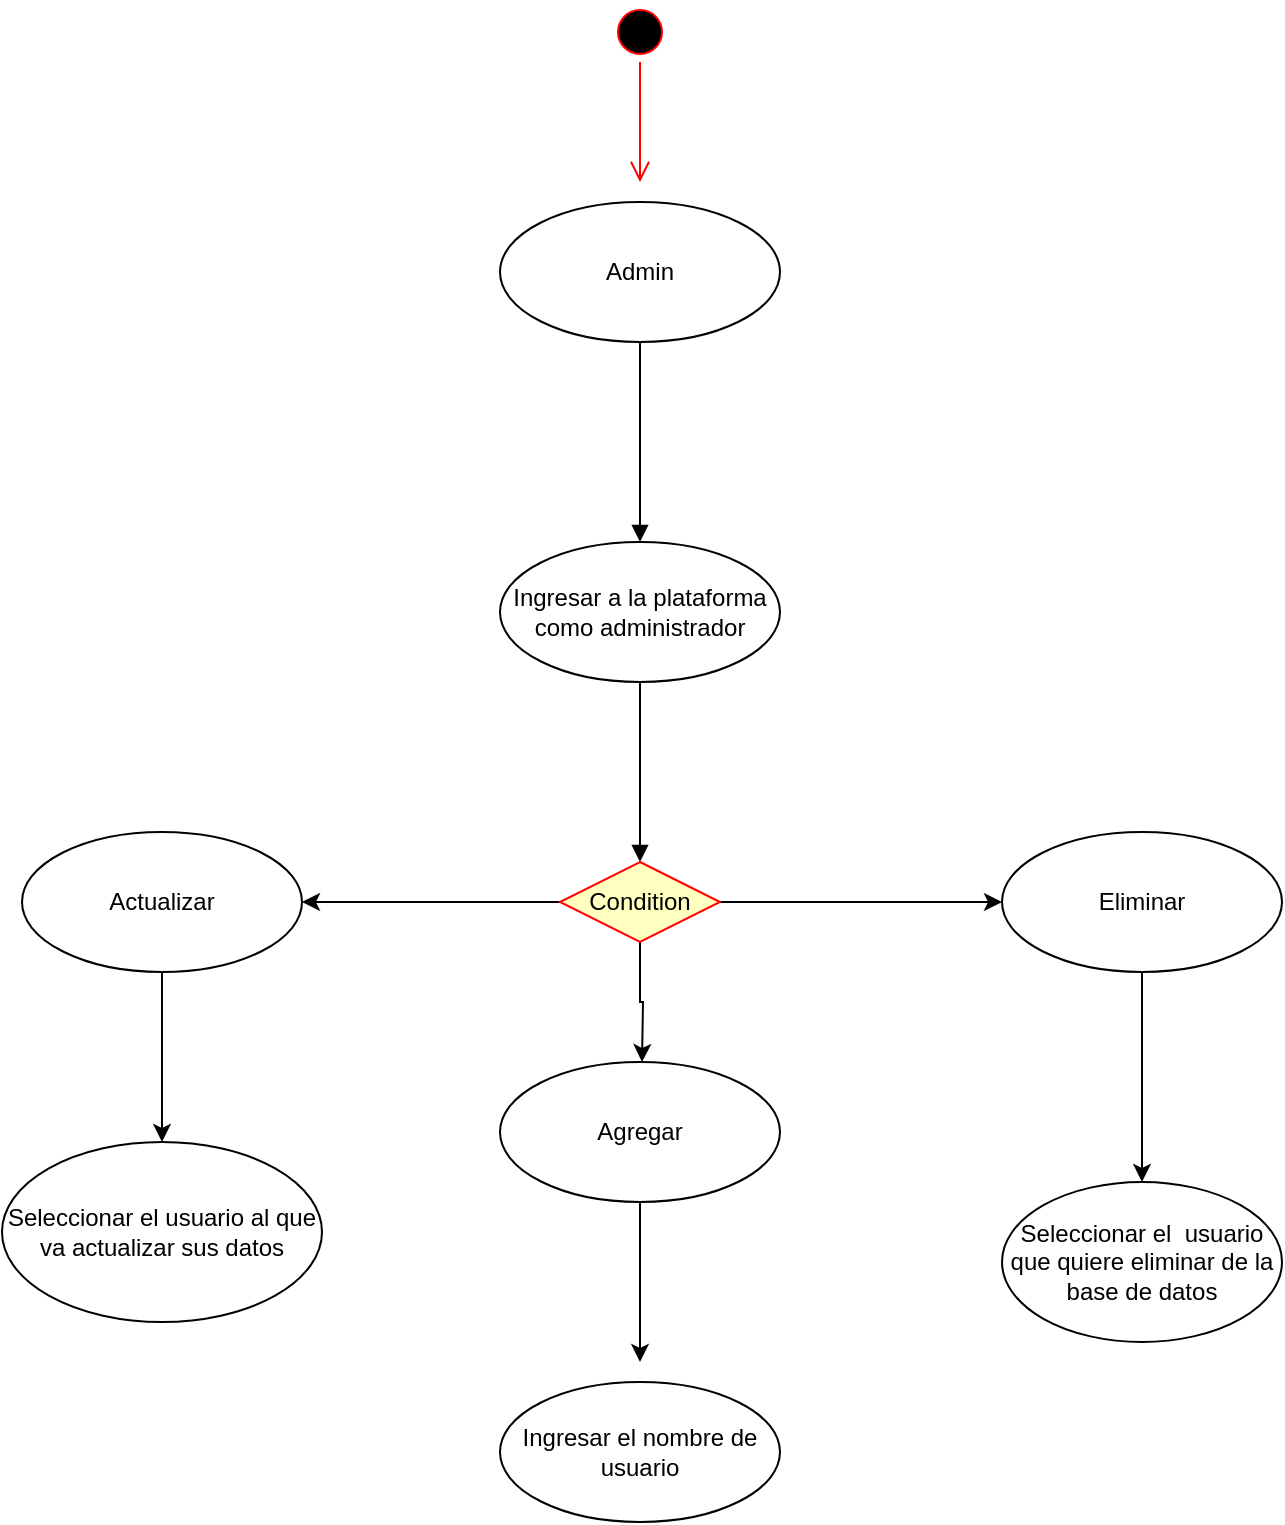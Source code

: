 <mxfile version="15.4.3" type="github">
  <diagram id="4mNhm1m8kC_6178GsUtq" name="Page-1">
    <mxGraphModel dx="1038" dy="579" grid="1" gridSize="10" guides="1" tooltips="1" connect="1" arrows="1" fold="1" page="1" pageScale="1" pageWidth="827" pageHeight="1169" math="0" shadow="0">
      <root>
        <mxCell id="0" />
        <mxCell id="1" parent="0" />
        <mxCell id="gqm2LpXMmxmWjQ3Am7r3-1" value="" style="ellipse;html=1;shape=startState;fillColor=#000000;strokeColor=#ff0000;" parent="1" vertex="1">
          <mxGeometry x="384" y="40" width="30" height="30" as="geometry" />
        </mxCell>
        <mxCell id="gqm2LpXMmxmWjQ3Am7r3-2" value="" style="edgeStyle=orthogonalEdgeStyle;html=1;verticalAlign=bottom;endArrow=open;endSize=8;strokeColor=#ff0000;rounded=0;" parent="1" source="gqm2LpXMmxmWjQ3Am7r3-1" edge="1">
          <mxGeometry relative="1" as="geometry">
            <mxPoint x="399" y="130" as="targetPoint" />
          </mxGeometry>
        </mxCell>
        <mxCell id="z3vBtUcEqBHXQenF32jz-1" value="&lt;font style=&quot;vertical-align: inherit&quot;&gt;&lt;font style=&quot;vertical-align: inherit&quot;&gt;Admin&lt;/font&gt;&lt;/font&gt;" style="ellipse;whiteSpace=wrap;html=1;" vertex="1" parent="1">
          <mxGeometry x="329" y="140" width="140" height="70" as="geometry" />
        </mxCell>
        <mxCell id="z3vBtUcEqBHXQenF32jz-3" value="&lt;br&gt;" style="html=1;verticalAlign=bottom;endArrow=block;rounded=0;edgeStyle=orthogonalEdgeStyle;exitX=0.5;exitY=1;exitDx=0;exitDy=0;" edge="1" parent="1" source="z3vBtUcEqBHXQenF32jz-1">
          <mxGeometry width="80" relative="1" as="geometry">
            <mxPoint x="370" y="320" as="sourcePoint" />
            <mxPoint x="399" y="310" as="targetPoint" />
          </mxGeometry>
        </mxCell>
        <mxCell id="z3vBtUcEqBHXQenF32jz-4" value="&lt;font style=&quot;vertical-align: inherit&quot;&gt;&lt;font style=&quot;vertical-align: inherit&quot;&gt;Ingresar a la plataforma como administrador&lt;/font&gt;&lt;/font&gt;" style="ellipse;whiteSpace=wrap;html=1;" vertex="1" parent="1">
          <mxGeometry x="329" y="310" width="140" height="70" as="geometry" />
        </mxCell>
        <mxCell id="z3vBtUcEqBHXQenF32jz-5" value="&lt;br&gt;" style="html=1;verticalAlign=bottom;endArrow=block;rounded=0;edgeStyle=orthogonalEdgeStyle;exitX=0.5;exitY=1;exitDx=0;exitDy=0;" edge="1" parent="1" source="z3vBtUcEqBHXQenF32jz-4">
          <mxGeometry width="80" relative="1" as="geometry">
            <mxPoint x="398.5" y="390" as="sourcePoint" />
            <mxPoint x="399" y="470" as="targetPoint" />
            <Array as="points">
              <mxPoint x="399" y="460" />
            </Array>
          </mxGeometry>
        </mxCell>
        <mxCell id="z3vBtUcEqBHXQenF32jz-9" style="edgeStyle=orthogonalEdgeStyle;rounded=0;orthogonalLoop=1;jettySize=auto;html=1;exitX=0;exitY=0.5;exitDx=0;exitDy=0;entryX=1;entryY=0.5;entryDx=0;entryDy=0;" edge="1" parent="1" source="z3vBtUcEqBHXQenF32jz-6" target="z3vBtUcEqBHXQenF32jz-14">
          <mxGeometry relative="1" as="geometry">
            <mxPoint x="290" y="490" as="targetPoint" />
          </mxGeometry>
        </mxCell>
        <mxCell id="z3vBtUcEqBHXQenF32jz-10" style="edgeStyle=orthogonalEdgeStyle;rounded=0;orthogonalLoop=1;jettySize=auto;html=1;exitX=1;exitY=0.5;exitDx=0;exitDy=0;entryX=0;entryY=0.5;entryDx=0;entryDy=0;" edge="1" parent="1" source="z3vBtUcEqBHXQenF32jz-6" target="z3vBtUcEqBHXQenF32jz-12">
          <mxGeometry relative="1" as="geometry">
            <mxPoint x="500" y="490" as="targetPoint" />
          </mxGeometry>
        </mxCell>
        <mxCell id="z3vBtUcEqBHXQenF32jz-11" style="edgeStyle=orthogonalEdgeStyle;rounded=0;orthogonalLoop=1;jettySize=auto;html=1;exitX=0.5;exitY=1;exitDx=0;exitDy=0;" edge="1" parent="1" source="z3vBtUcEqBHXQenF32jz-6">
          <mxGeometry relative="1" as="geometry">
            <mxPoint x="400" y="570" as="targetPoint" />
          </mxGeometry>
        </mxCell>
        <mxCell id="z3vBtUcEqBHXQenF32jz-6" value="Condition" style="rhombus;whiteSpace=wrap;html=1;fillColor=#ffffc0;strokeColor=#ff0000;" vertex="1" parent="1">
          <mxGeometry x="359" y="470" width="80" height="40" as="geometry" />
        </mxCell>
        <mxCell id="z3vBtUcEqBHXQenF32jz-17" style="edgeStyle=orthogonalEdgeStyle;rounded=0;orthogonalLoop=1;jettySize=auto;html=1;" edge="1" parent="1" source="z3vBtUcEqBHXQenF32jz-12">
          <mxGeometry relative="1" as="geometry">
            <mxPoint x="650" y="630" as="targetPoint" />
          </mxGeometry>
        </mxCell>
        <mxCell id="z3vBtUcEqBHXQenF32jz-12" value="&lt;font style=&quot;vertical-align: inherit&quot;&gt;&lt;font style=&quot;vertical-align: inherit&quot;&gt;Eliminar&lt;/font&gt;&lt;/font&gt;" style="ellipse;whiteSpace=wrap;html=1;" vertex="1" parent="1">
          <mxGeometry x="580" y="455" width="140" height="70" as="geometry" />
        </mxCell>
        <mxCell id="z3vBtUcEqBHXQenF32jz-15" style="edgeStyle=orthogonalEdgeStyle;rounded=0;orthogonalLoop=1;jettySize=auto;html=1;exitX=0.5;exitY=1;exitDx=0;exitDy=0;" edge="1" parent="1" source="z3vBtUcEqBHXQenF32jz-13">
          <mxGeometry relative="1" as="geometry">
            <mxPoint x="399" y="720" as="targetPoint" />
          </mxGeometry>
        </mxCell>
        <mxCell id="z3vBtUcEqBHXQenF32jz-13" value="&lt;font style=&quot;vertical-align: inherit&quot;&gt;&lt;font style=&quot;vertical-align: inherit&quot;&gt;Agregar&lt;/font&gt;&lt;/font&gt;" style="ellipse;whiteSpace=wrap;html=1;" vertex="1" parent="1">
          <mxGeometry x="329" y="570" width="140" height="70" as="geometry" />
        </mxCell>
        <mxCell id="z3vBtUcEqBHXQenF32jz-19" style="edgeStyle=orthogonalEdgeStyle;rounded=0;orthogonalLoop=1;jettySize=auto;html=1;entryX=0.5;entryY=0;entryDx=0;entryDy=0;" edge="1" parent="1" source="z3vBtUcEqBHXQenF32jz-14" target="z3vBtUcEqBHXQenF32jz-20">
          <mxGeometry relative="1" as="geometry">
            <mxPoint x="160" y="590" as="targetPoint" />
          </mxGeometry>
        </mxCell>
        <mxCell id="z3vBtUcEqBHXQenF32jz-14" value="&lt;font style=&quot;vertical-align: inherit&quot;&gt;&lt;font style=&quot;vertical-align: inherit&quot;&gt;Actualizar&lt;/font&gt;&lt;/font&gt;" style="ellipse;whiteSpace=wrap;html=1;" vertex="1" parent="1">
          <mxGeometry x="90" y="455" width="140" height="70" as="geometry" />
        </mxCell>
        <mxCell id="z3vBtUcEqBHXQenF32jz-16" value="&lt;font style=&quot;vertical-align: inherit&quot;&gt;&lt;font style=&quot;vertical-align: inherit&quot;&gt;Ingresar el nombre de usuario&lt;/font&gt;&lt;/font&gt;" style="ellipse;whiteSpace=wrap;html=1;" vertex="1" parent="1">
          <mxGeometry x="329" y="730" width="140" height="70" as="geometry" />
        </mxCell>
        <mxCell id="z3vBtUcEqBHXQenF32jz-18" value="&lt;font style=&quot;vertical-align: inherit&quot;&gt;&lt;font style=&quot;vertical-align: inherit&quot;&gt;Seleccionar el&amp;nbsp; usuario que quiere eliminar de la base de datos&lt;/font&gt;&lt;/font&gt;" style="ellipse;whiteSpace=wrap;html=1;" vertex="1" parent="1">
          <mxGeometry x="580" y="630" width="140" height="80" as="geometry" />
        </mxCell>
        <mxCell id="z3vBtUcEqBHXQenF32jz-20" value="&lt;font style=&quot;vertical-align: inherit&quot;&gt;&lt;font style=&quot;vertical-align: inherit&quot;&gt;Seleccionar el usuario al que va actualizar sus datos&lt;/font&gt;&lt;/font&gt;" style="ellipse;whiteSpace=wrap;html=1;" vertex="1" parent="1">
          <mxGeometry x="80" y="610" width="160" height="90" as="geometry" />
        </mxCell>
      </root>
    </mxGraphModel>
  </diagram>
</mxfile>
